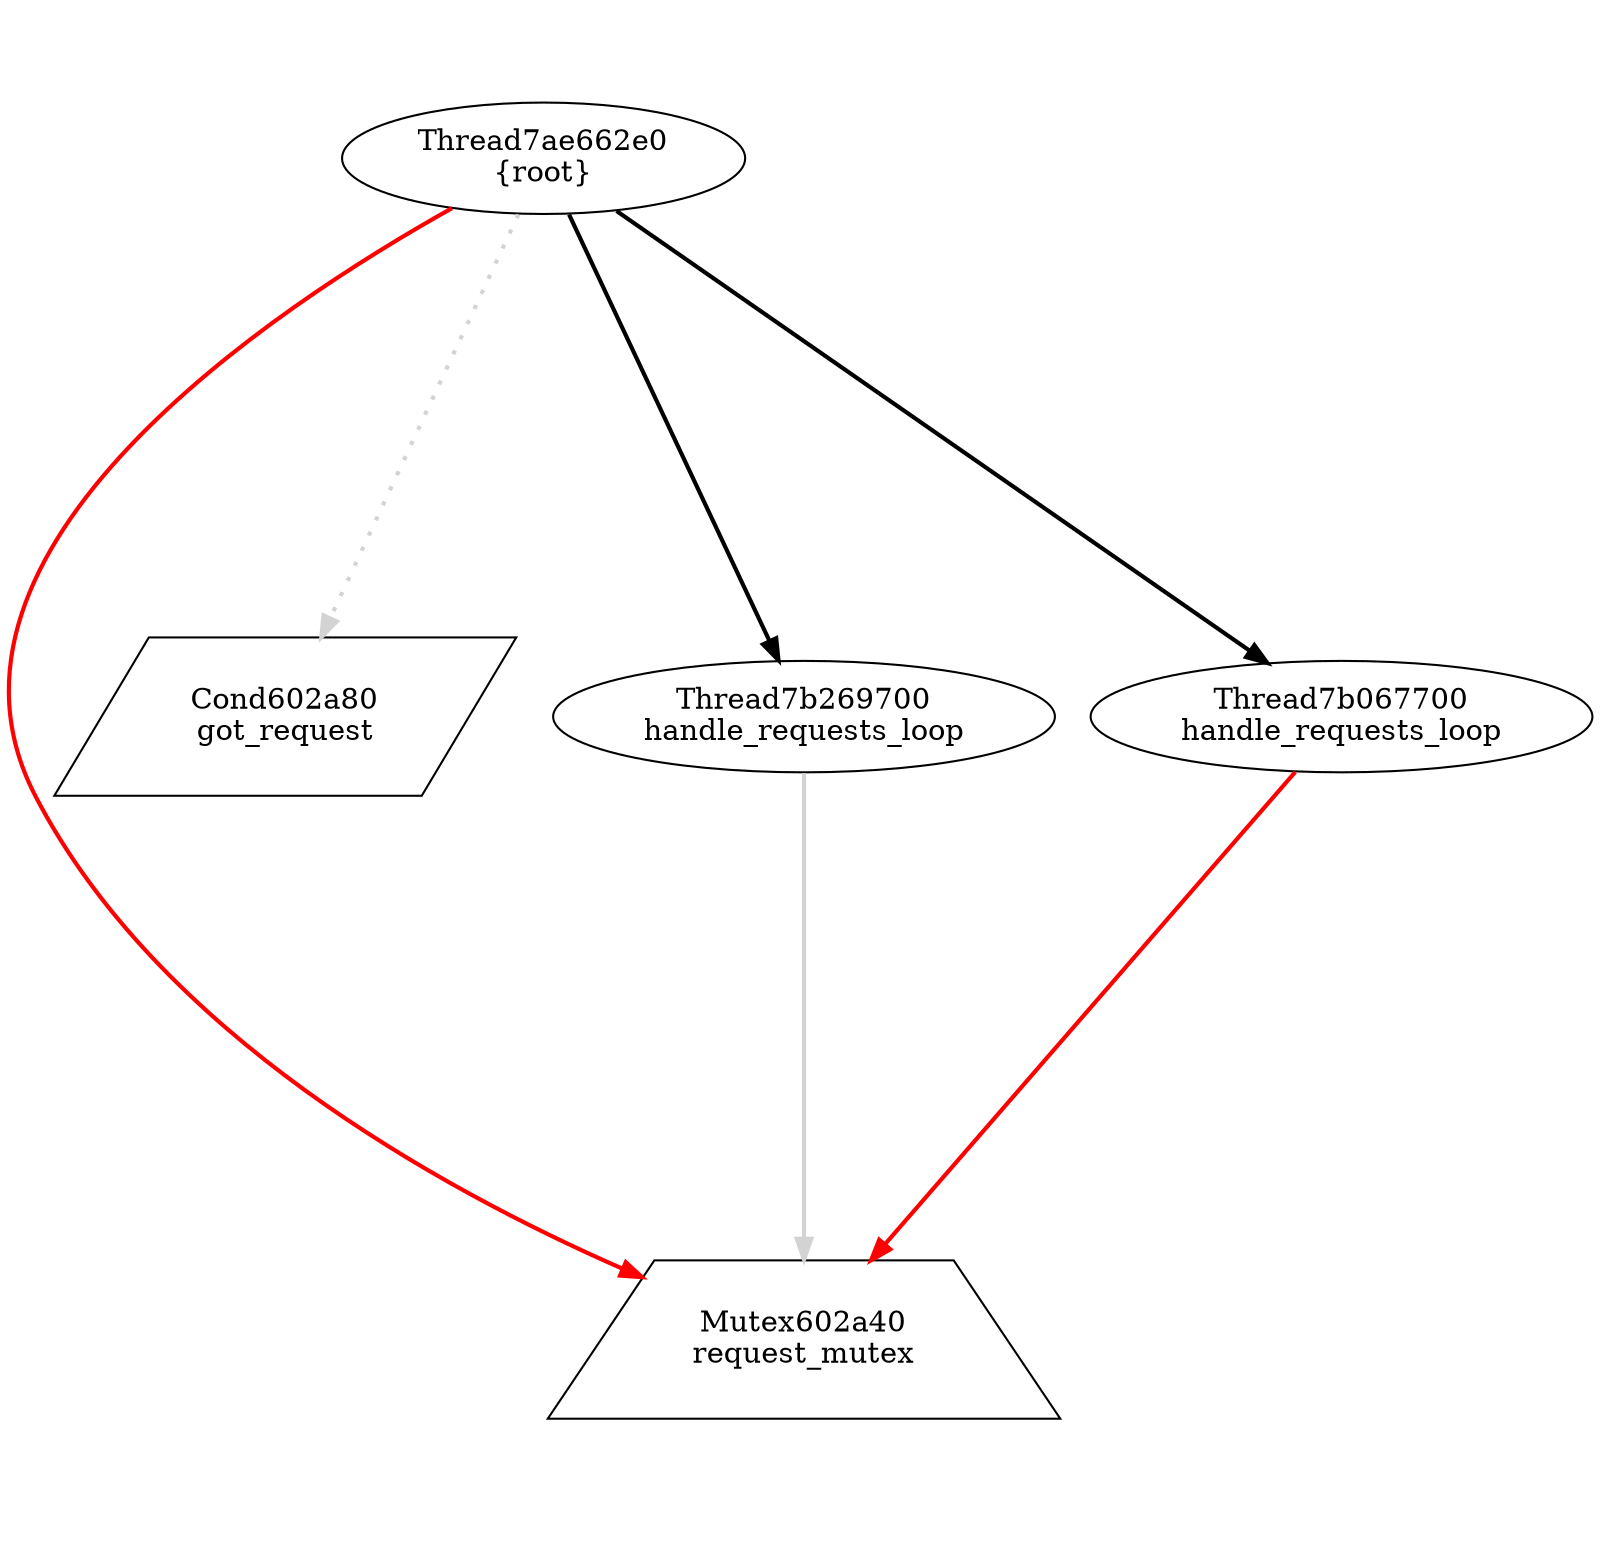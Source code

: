 digraph G {
graph[center=true, ratio=1];
Mutex602a40 [shape=trapezium,color=black,label="Mutex602a40\nrequest_mutex"];
Cond602a80 [shape=parallelogram,color=black,label="Cond602a80\ngot_request"];
Thread7ae662e0 [color=black,label="Thread7ae662e0\n{root}"];
Thread7ae662e0 -> Mutex602a40 [arrowhead=normal,color=red,penwidth=2];
Thread7ae662e0 -> Cond602a80 [style=dotted,color=lightgray,penwidth=2];
Thread7ae662e0 -> Thread7b269700 [arrowhead=normal,penwidth=2];
Thread7ae662e0 -> Thread7b067700 [arrowhead=normal,penwidth=2];
Thread7b269700 [color=black,label="Thread7b269700\nhandle_requests_loop"];
Thread7b269700 -> Mutex602a40 [arrowhead=normal,color=lightgray,penwidth=2];
Thread7b067700 [color=black,label="Thread7b067700\nhandle_requests_loop"];
Thread7b067700 -> Mutex602a40 [arrowhead=normal,color=red,penwidth=2];
}